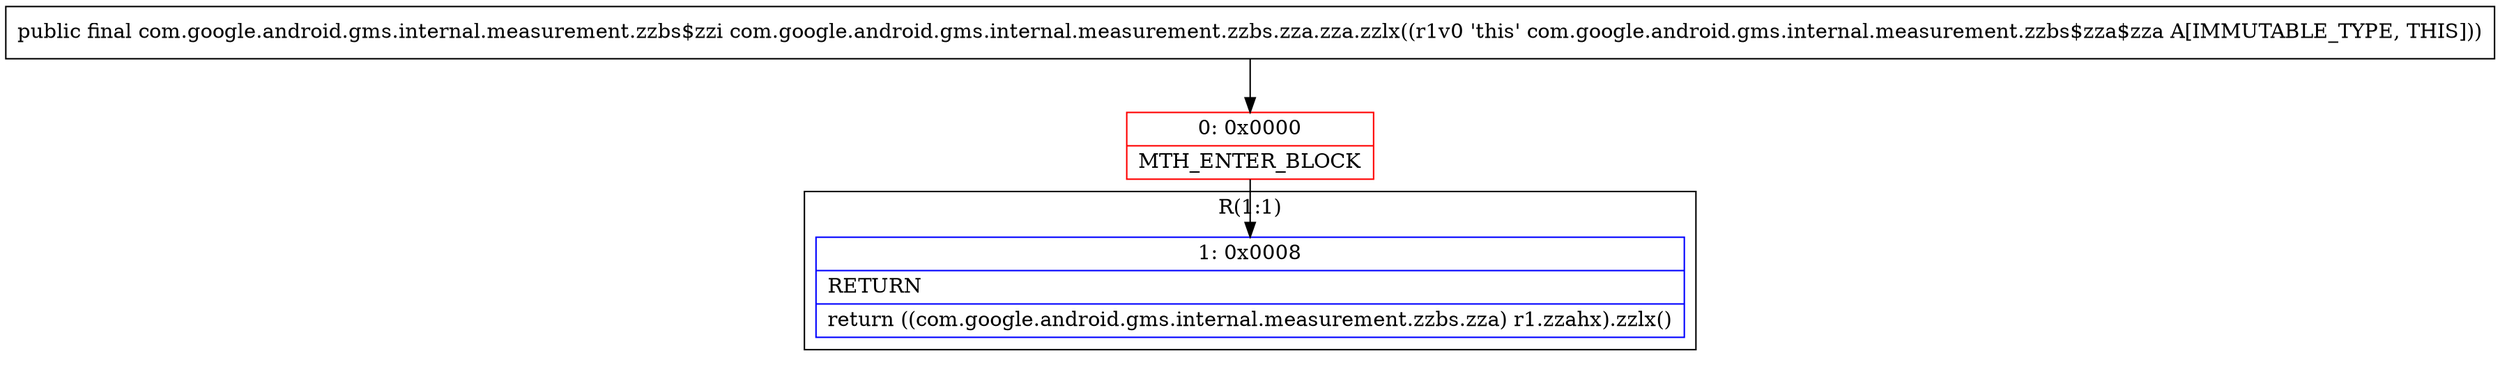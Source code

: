 digraph "CFG forcom.google.android.gms.internal.measurement.zzbs.zza.zza.zzlx()Lcom\/google\/android\/gms\/internal\/measurement\/zzbs$zzi;" {
subgraph cluster_Region_260751414 {
label = "R(1:1)";
node [shape=record,color=blue];
Node_1 [shape=record,label="{1\:\ 0x0008|RETURN\l|return ((com.google.android.gms.internal.measurement.zzbs.zza) r1.zzahx).zzlx()\l}"];
}
Node_0 [shape=record,color=red,label="{0\:\ 0x0000|MTH_ENTER_BLOCK\l}"];
MethodNode[shape=record,label="{public final com.google.android.gms.internal.measurement.zzbs$zzi com.google.android.gms.internal.measurement.zzbs.zza.zza.zzlx((r1v0 'this' com.google.android.gms.internal.measurement.zzbs$zza$zza A[IMMUTABLE_TYPE, THIS])) }"];
MethodNode -> Node_0;
Node_0 -> Node_1;
}

